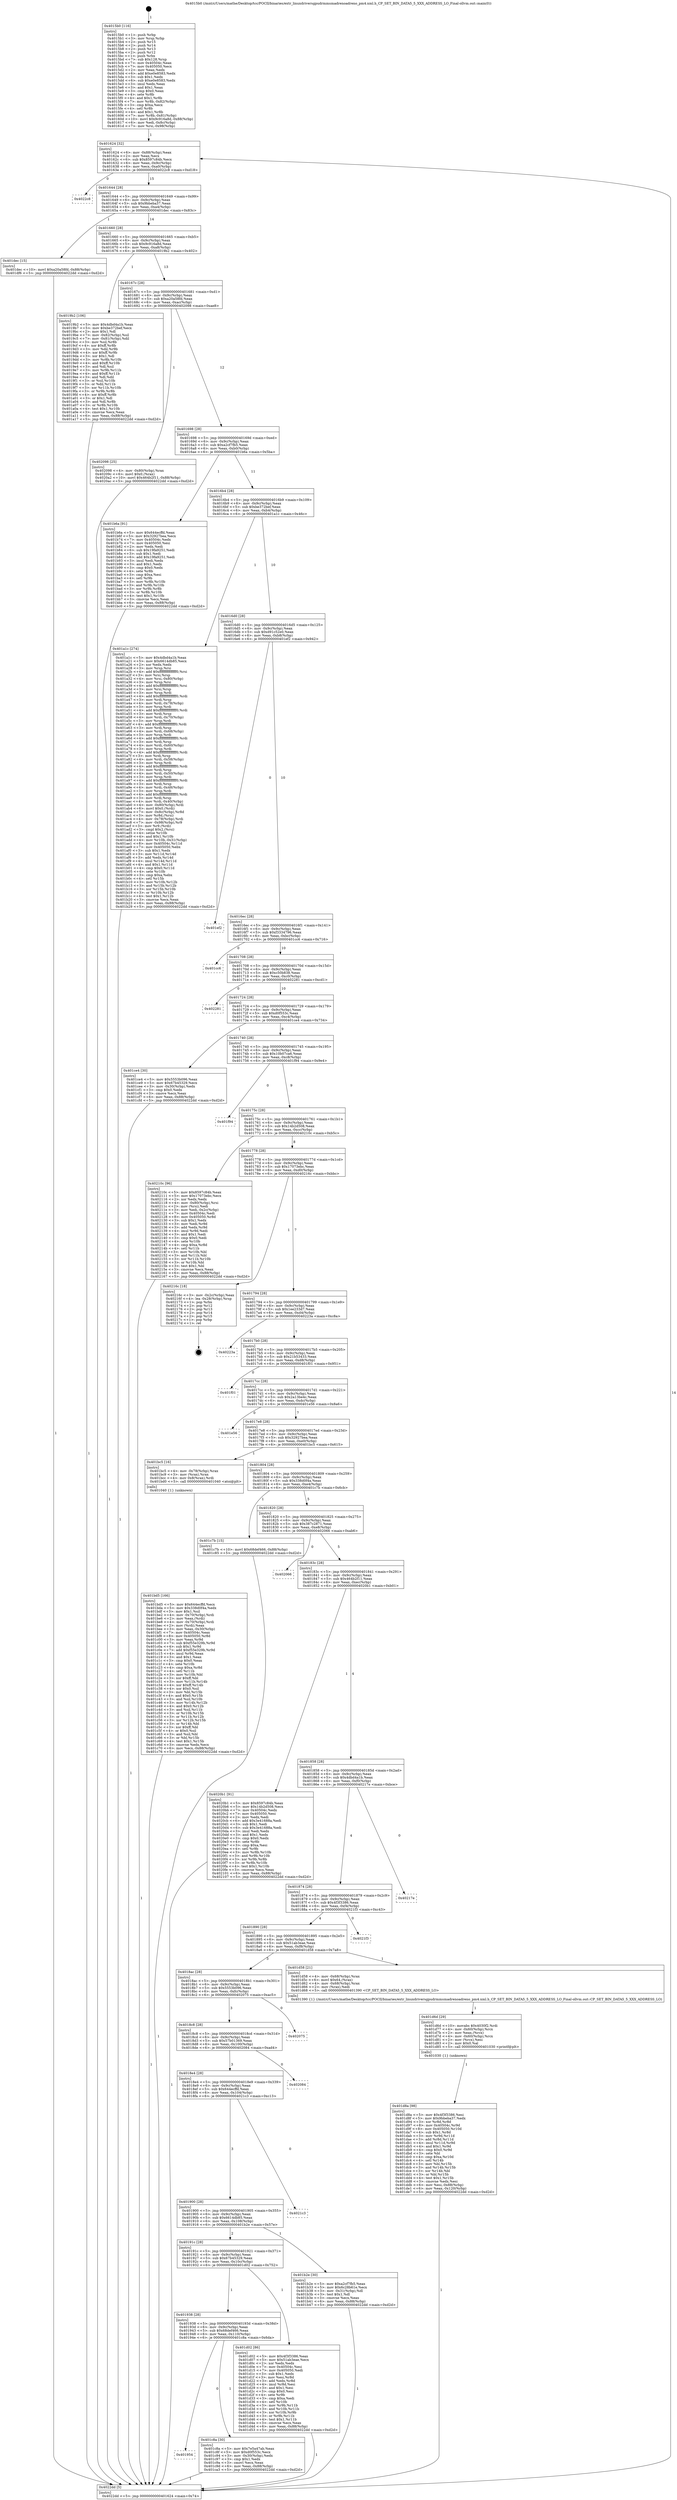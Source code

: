 digraph "0x4015b0" {
  label = "0x4015b0 (/mnt/c/Users/mathe/Desktop/tcc/POCII/binaries/extr_linuxdriversgpudrmmsmadrenoadreno_pm4.xml.h_CP_SET_BIN_DATA5_5_XXX_ADDRESS_LO_Final-ollvm.out::main(0))"
  labelloc = "t"
  node[shape=record]

  Entry [label="",width=0.3,height=0.3,shape=circle,fillcolor=black,style=filled]
  "0x401624" [label="{
     0x401624 [32]\l
     | [instrs]\l
     &nbsp;&nbsp;0x401624 \<+6\>: mov -0x88(%rbp),%eax\l
     &nbsp;&nbsp;0x40162a \<+2\>: mov %eax,%ecx\l
     &nbsp;&nbsp;0x40162c \<+6\>: sub $0x8597c84b,%ecx\l
     &nbsp;&nbsp;0x401632 \<+6\>: mov %eax,-0x9c(%rbp)\l
     &nbsp;&nbsp;0x401638 \<+6\>: mov %ecx,-0xa0(%rbp)\l
     &nbsp;&nbsp;0x40163e \<+6\>: je 00000000004022c8 \<main+0xd18\>\l
  }"]
  "0x4022c8" [label="{
     0x4022c8\l
  }", style=dashed]
  "0x401644" [label="{
     0x401644 [28]\l
     | [instrs]\l
     &nbsp;&nbsp;0x401644 \<+5\>: jmp 0000000000401649 \<main+0x99\>\l
     &nbsp;&nbsp;0x401649 \<+6\>: mov -0x9c(%rbp),%eax\l
     &nbsp;&nbsp;0x40164f \<+5\>: sub $0x9bbeba37,%eax\l
     &nbsp;&nbsp;0x401654 \<+6\>: mov %eax,-0xa4(%rbp)\l
     &nbsp;&nbsp;0x40165a \<+6\>: je 0000000000401dec \<main+0x83c\>\l
  }"]
  Exit [label="",width=0.3,height=0.3,shape=circle,fillcolor=black,style=filled,peripheries=2]
  "0x401dec" [label="{
     0x401dec [15]\l
     | [instrs]\l
     &nbsp;&nbsp;0x401dec \<+10\>: movl $0xa20a58fd,-0x88(%rbp)\l
     &nbsp;&nbsp;0x401df6 \<+5\>: jmp 00000000004022dd \<main+0xd2d\>\l
  }"]
  "0x401660" [label="{
     0x401660 [28]\l
     | [instrs]\l
     &nbsp;&nbsp;0x401660 \<+5\>: jmp 0000000000401665 \<main+0xb5\>\l
     &nbsp;&nbsp;0x401665 \<+6\>: mov -0x9c(%rbp),%eax\l
     &nbsp;&nbsp;0x40166b \<+5\>: sub $0x9c916a8d,%eax\l
     &nbsp;&nbsp;0x401670 \<+6\>: mov %eax,-0xa8(%rbp)\l
     &nbsp;&nbsp;0x401676 \<+6\>: je 00000000004019b2 \<main+0x402\>\l
  }"]
  "0x401d8a" [label="{
     0x401d8a [98]\l
     | [instrs]\l
     &nbsp;&nbsp;0x401d8a \<+5\>: mov $0x4f3f3386,%esi\l
     &nbsp;&nbsp;0x401d8f \<+5\>: mov $0x9bbeba37,%edx\l
     &nbsp;&nbsp;0x401d94 \<+3\>: xor %r8d,%r8d\l
     &nbsp;&nbsp;0x401d97 \<+8\>: mov 0x40504c,%r9d\l
     &nbsp;&nbsp;0x401d9f \<+8\>: mov 0x405050,%r10d\l
     &nbsp;&nbsp;0x401da7 \<+4\>: sub $0x1,%r8d\l
     &nbsp;&nbsp;0x401dab \<+3\>: mov %r9d,%r11d\l
     &nbsp;&nbsp;0x401dae \<+3\>: add %r8d,%r11d\l
     &nbsp;&nbsp;0x401db1 \<+4\>: imul %r11d,%r9d\l
     &nbsp;&nbsp;0x401db5 \<+4\>: and $0x1,%r9d\l
     &nbsp;&nbsp;0x401db9 \<+4\>: cmp $0x0,%r9d\l
     &nbsp;&nbsp;0x401dbd \<+3\>: sete %bl\l
     &nbsp;&nbsp;0x401dc0 \<+4\>: cmp $0xa,%r10d\l
     &nbsp;&nbsp;0x401dc4 \<+4\>: setl %r14b\l
     &nbsp;&nbsp;0x401dc8 \<+3\>: mov %bl,%r15b\l
     &nbsp;&nbsp;0x401dcb \<+3\>: and %r14b,%r15b\l
     &nbsp;&nbsp;0x401dce \<+3\>: xor %r14b,%bl\l
     &nbsp;&nbsp;0x401dd1 \<+3\>: or %bl,%r15b\l
     &nbsp;&nbsp;0x401dd4 \<+4\>: test $0x1,%r15b\l
     &nbsp;&nbsp;0x401dd8 \<+3\>: cmovne %edx,%esi\l
     &nbsp;&nbsp;0x401ddb \<+6\>: mov %esi,-0x88(%rbp)\l
     &nbsp;&nbsp;0x401de1 \<+6\>: mov %eax,-0x120(%rbp)\l
     &nbsp;&nbsp;0x401de7 \<+5\>: jmp 00000000004022dd \<main+0xd2d\>\l
  }"]
  "0x4019b2" [label="{
     0x4019b2 [106]\l
     | [instrs]\l
     &nbsp;&nbsp;0x4019b2 \<+5\>: mov $0x4dbd4a1b,%eax\l
     &nbsp;&nbsp;0x4019b7 \<+5\>: mov $0xbe372bef,%ecx\l
     &nbsp;&nbsp;0x4019bc \<+2\>: mov $0x1,%dl\l
     &nbsp;&nbsp;0x4019be \<+7\>: mov -0x82(%rbp),%sil\l
     &nbsp;&nbsp;0x4019c5 \<+7\>: mov -0x81(%rbp),%dil\l
     &nbsp;&nbsp;0x4019cc \<+3\>: mov %sil,%r8b\l
     &nbsp;&nbsp;0x4019cf \<+4\>: xor $0xff,%r8b\l
     &nbsp;&nbsp;0x4019d3 \<+3\>: mov %dil,%r9b\l
     &nbsp;&nbsp;0x4019d6 \<+4\>: xor $0xff,%r9b\l
     &nbsp;&nbsp;0x4019da \<+3\>: xor $0x1,%dl\l
     &nbsp;&nbsp;0x4019dd \<+3\>: mov %r8b,%r10b\l
     &nbsp;&nbsp;0x4019e0 \<+4\>: and $0xff,%r10b\l
     &nbsp;&nbsp;0x4019e4 \<+3\>: and %dl,%sil\l
     &nbsp;&nbsp;0x4019e7 \<+3\>: mov %r9b,%r11b\l
     &nbsp;&nbsp;0x4019ea \<+4\>: and $0xff,%r11b\l
     &nbsp;&nbsp;0x4019ee \<+3\>: and %dl,%dil\l
     &nbsp;&nbsp;0x4019f1 \<+3\>: or %sil,%r10b\l
     &nbsp;&nbsp;0x4019f4 \<+3\>: or %dil,%r11b\l
     &nbsp;&nbsp;0x4019f7 \<+3\>: xor %r11b,%r10b\l
     &nbsp;&nbsp;0x4019fa \<+3\>: or %r9b,%r8b\l
     &nbsp;&nbsp;0x4019fd \<+4\>: xor $0xff,%r8b\l
     &nbsp;&nbsp;0x401a01 \<+3\>: or $0x1,%dl\l
     &nbsp;&nbsp;0x401a04 \<+3\>: and %dl,%r8b\l
     &nbsp;&nbsp;0x401a07 \<+3\>: or %r8b,%r10b\l
     &nbsp;&nbsp;0x401a0a \<+4\>: test $0x1,%r10b\l
     &nbsp;&nbsp;0x401a0e \<+3\>: cmovne %ecx,%eax\l
     &nbsp;&nbsp;0x401a11 \<+6\>: mov %eax,-0x88(%rbp)\l
     &nbsp;&nbsp;0x401a17 \<+5\>: jmp 00000000004022dd \<main+0xd2d\>\l
  }"]
  "0x40167c" [label="{
     0x40167c [28]\l
     | [instrs]\l
     &nbsp;&nbsp;0x40167c \<+5\>: jmp 0000000000401681 \<main+0xd1\>\l
     &nbsp;&nbsp;0x401681 \<+6\>: mov -0x9c(%rbp),%eax\l
     &nbsp;&nbsp;0x401687 \<+5\>: sub $0xa20a58fd,%eax\l
     &nbsp;&nbsp;0x40168c \<+6\>: mov %eax,-0xac(%rbp)\l
     &nbsp;&nbsp;0x401692 \<+6\>: je 0000000000402098 \<main+0xae8\>\l
  }"]
  "0x4022dd" [label="{
     0x4022dd [5]\l
     | [instrs]\l
     &nbsp;&nbsp;0x4022dd \<+5\>: jmp 0000000000401624 \<main+0x74\>\l
  }"]
  "0x4015b0" [label="{
     0x4015b0 [116]\l
     | [instrs]\l
     &nbsp;&nbsp;0x4015b0 \<+1\>: push %rbp\l
     &nbsp;&nbsp;0x4015b1 \<+3\>: mov %rsp,%rbp\l
     &nbsp;&nbsp;0x4015b4 \<+2\>: push %r15\l
     &nbsp;&nbsp;0x4015b6 \<+2\>: push %r14\l
     &nbsp;&nbsp;0x4015b8 \<+2\>: push %r13\l
     &nbsp;&nbsp;0x4015ba \<+2\>: push %r12\l
     &nbsp;&nbsp;0x4015bc \<+1\>: push %rbx\l
     &nbsp;&nbsp;0x4015bd \<+7\>: sub $0x128,%rsp\l
     &nbsp;&nbsp;0x4015c4 \<+7\>: mov 0x40504c,%eax\l
     &nbsp;&nbsp;0x4015cb \<+7\>: mov 0x405050,%ecx\l
     &nbsp;&nbsp;0x4015d2 \<+2\>: mov %eax,%edx\l
     &nbsp;&nbsp;0x4015d4 \<+6\>: add $0xe0e8583,%edx\l
     &nbsp;&nbsp;0x4015da \<+3\>: sub $0x1,%edx\l
     &nbsp;&nbsp;0x4015dd \<+6\>: sub $0xe0e8583,%edx\l
     &nbsp;&nbsp;0x4015e3 \<+3\>: imul %edx,%eax\l
     &nbsp;&nbsp;0x4015e6 \<+3\>: and $0x1,%eax\l
     &nbsp;&nbsp;0x4015e9 \<+3\>: cmp $0x0,%eax\l
     &nbsp;&nbsp;0x4015ec \<+4\>: sete %r8b\l
     &nbsp;&nbsp;0x4015f0 \<+4\>: and $0x1,%r8b\l
     &nbsp;&nbsp;0x4015f4 \<+7\>: mov %r8b,-0x82(%rbp)\l
     &nbsp;&nbsp;0x4015fb \<+3\>: cmp $0xa,%ecx\l
     &nbsp;&nbsp;0x4015fe \<+4\>: setl %r8b\l
     &nbsp;&nbsp;0x401602 \<+4\>: and $0x1,%r8b\l
     &nbsp;&nbsp;0x401606 \<+7\>: mov %r8b,-0x81(%rbp)\l
     &nbsp;&nbsp;0x40160d \<+10\>: movl $0x9c916a8d,-0x88(%rbp)\l
     &nbsp;&nbsp;0x401617 \<+6\>: mov %edi,-0x8c(%rbp)\l
     &nbsp;&nbsp;0x40161d \<+7\>: mov %rsi,-0x98(%rbp)\l
  }"]
  "0x401d6d" [label="{
     0x401d6d [29]\l
     | [instrs]\l
     &nbsp;&nbsp;0x401d6d \<+10\>: movabs $0x4030f2,%rdi\l
     &nbsp;&nbsp;0x401d77 \<+4\>: mov -0x60(%rbp),%rcx\l
     &nbsp;&nbsp;0x401d7b \<+2\>: mov %eax,(%rcx)\l
     &nbsp;&nbsp;0x401d7d \<+4\>: mov -0x60(%rbp),%rcx\l
     &nbsp;&nbsp;0x401d81 \<+2\>: mov (%rcx),%esi\l
     &nbsp;&nbsp;0x401d83 \<+2\>: mov $0x0,%al\l
     &nbsp;&nbsp;0x401d85 \<+5\>: call 0000000000401030 \<printf@plt\>\l
     | [calls]\l
     &nbsp;&nbsp;0x401030 \{1\} (unknown)\l
  }"]
  "0x402098" [label="{
     0x402098 [25]\l
     | [instrs]\l
     &nbsp;&nbsp;0x402098 \<+4\>: mov -0x80(%rbp),%rax\l
     &nbsp;&nbsp;0x40209c \<+6\>: movl $0x0,(%rax)\l
     &nbsp;&nbsp;0x4020a2 \<+10\>: movl $0x464b2f11,-0x88(%rbp)\l
     &nbsp;&nbsp;0x4020ac \<+5\>: jmp 00000000004022dd \<main+0xd2d\>\l
  }"]
  "0x401698" [label="{
     0x401698 [28]\l
     | [instrs]\l
     &nbsp;&nbsp;0x401698 \<+5\>: jmp 000000000040169d \<main+0xed\>\l
     &nbsp;&nbsp;0x40169d \<+6\>: mov -0x9c(%rbp),%eax\l
     &nbsp;&nbsp;0x4016a3 \<+5\>: sub $0xa2cf7fb5,%eax\l
     &nbsp;&nbsp;0x4016a8 \<+6\>: mov %eax,-0xb0(%rbp)\l
     &nbsp;&nbsp;0x4016ae \<+6\>: je 0000000000401b6a \<main+0x5ba\>\l
  }"]
  "0x401954" [label="{
     0x401954\l
  }", style=dashed]
  "0x401b6a" [label="{
     0x401b6a [91]\l
     | [instrs]\l
     &nbsp;&nbsp;0x401b6a \<+5\>: mov $0x644ecffd,%eax\l
     &nbsp;&nbsp;0x401b6f \<+5\>: mov $0x32927bea,%ecx\l
     &nbsp;&nbsp;0x401b74 \<+7\>: mov 0x40504c,%edx\l
     &nbsp;&nbsp;0x401b7b \<+7\>: mov 0x405050,%esi\l
     &nbsp;&nbsp;0x401b82 \<+2\>: mov %edx,%edi\l
     &nbsp;&nbsp;0x401b84 \<+6\>: sub $0x19fa9251,%edi\l
     &nbsp;&nbsp;0x401b8a \<+3\>: sub $0x1,%edi\l
     &nbsp;&nbsp;0x401b8d \<+6\>: add $0x19fa9251,%edi\l
     &nbsp;&nbsp;0x401b93 \<+3\>: imul %edi,%edx\l
     &nbsp;&nbsp;0x401b96 \<+3\>: and $0x1,%edx\l
     &nbsp;&nbsp;0x401b99 \<+3\>: cmp $0x0,%edx\l
     &nbsp;&nbsp;0x401b9c \<+4\>: sete %r8b\l
     &nbsp;&nbsp;0x401ba0 \<+3\>: cmp $0xa,%esi\l
     &nbsp;&nbsp;0x401ba3 \<+4\>: setl %r9b\l
     &nbsp;&nbsp;0x401ba7 \<+3\>: mov %r8b,%r10b\l
     &nbsp;&nbsp;0x401baa \<+3\>: and %r9b,%r10b\l
     &nbsp;&nbsp;0x401bad \<+3\>: xor %r9b,%r8b\l
     &nbsp;&nbsp;0x401bb0 \<+3\>: or %r8b,%r10b\l
     &nbsp;&nbsp;0x401bb3 \<+4\>: test $0x1,%r10b\l
     &nbsp;&nbsp;0x401bb7 \<+3\>: cmovne %ecx,%eax\l
     &nbsp;&nbsp;0x401bba \<+6\>: mov %eax,-0x88(%rbp)\l
     &nbsp;&nbsp;0x401bc0 \<+5\>: jmp 00000000004022dd \<main+0xd2d\>\l
  }"]
  "0x4016b4" [label="{
     0x4016b4 [28]\l
     | [instrs]\l
     &nbsp;&nbsp;0x4016b4 \<+5\>: jmp 00000000004016b9 \<main+0x109\>\l
     &nbsp;&nbsp;0x4016b9 \<+6\>: mov -0x9c(%rbp),%eax\l
     &nbsp;&nbsp;0x4016bf \<+5\>: sub $0xbe372bef,%eax\l
     &nbsp;&nbsp;0x4016c4 \<+6\>: mov %eax,-0xb4(%rbp)\l
     &nbsp;&nbsp;0x4016ca \<+6\>: je 0000000000401a1c \<main+0x46c\>\l
  }"]
  "0x401c8a" [label="{
     0x401c8a [30]\l
     | [instrs]\l
     &nbsp;&nbsp;0x401c8a \<+5\>: mov $0x7e5a47ab,%eax\l
     &nbsp;&nbsp;0x401c8f \<+5\>: mov $0xd0f553c,%ecx\l
     &nbsp;&nbsp;0x401c94 \<+3\>: mov -0x30(%rbp),%edx\l
     &nbsp;&nbsp;0x401c97 \<+3\>: cmp $0x1,%edx\l
     &nbsp;&nbsp;0x401c9a \<+3\>: cmovl %ecx,%eax\l
     &nbsp;&nbsp;0x401c9d \<+6\>: mov %eax,-0x88(%rbp)\l
     &nbsp;&nbsp;0x401ca3 \<+5\>: jmp 00000000004022dd \<main+0xd2d\>\l
  }"]
  "0x401a1c" [label="{
     0x401a1c [274]\l
     | [instrs]\l
     &nbsp;&nbsp;0x401a1c \<+5\>: mov $0x4dbd4a1b,%eax\l
     &nbsp;&nbsp;0x401a21 \<+5\>: mov $0x6614db85,%ecx\l
     &nbsp;&nbsp;0x401a26 \<+2\>: xor %edx,%edx\l
     &nbsp;&nbsp;0x401a28 \<+3\>: mov %rsp,%rsi\l
     &nbsp;&nbsp;0x401a2b \<+4\>: add $0xfffffffffffffff0,%rsi\l
     &nbsp;&nbsp;0x401a2f \<+3\>: mov %rsi,%rsp\l
     &nbsp;&nbsp;0x401a32 \<+4\>: mov %rsi,-0x80(%rbp)\l
     &nbsp;&nbsp;0x401a36 \<+3\>: mov %rsp,%rsi\l
     &nbsp;&nbsp;0x401a39 \<+4\>: add $0xfffffffffffffff0,%rsi\l
     &nbsp;&nbsp;0x401a3d \<+3\>: mov %rsi,%rsp\l
     &nbsp;&nbsp;0x401a40 \<+3\>: mov %rsp,%rdi\l
     &nbsp;&nbsp;0x401a43 \<+4\>: add $0xfffffffffffffff0,%rdi\l
     &nbsp;&nbsp;0x401a47 \<+3\>: mov %rdi,%rsp\l
     &nbsp;&nbsp;0x401a4a \<+4\>: mov %rdi,-0x78(%rbp)\l
     &nbsp;&nbsp;0x401a4e \<+3\>: mov %rsp,%rdi\l
     &nbsp;&nbsp;0x401a51 \<+4\>: add $0xfffffffffffffff0,%rdi\l
     &nbsp;&nbsp;0x401a55 \<+3\>: mov %rdi,%rsp\l
     &nbsp;&nbsp;0x401a58 \<+4\>: mov %rdi,-0x70(%rbp)\l
     &nbsp;&nbsp;0x401a5c \<+3\>: mov %rsp,%rdi\l
     &nbsp;&nbsp;0x401a5f \<+4\>: add $0xfffffffffffffff0,%rdi\l
     &nbsp;&nbsp;0x401a63 \<+3\>: mov %rdi,%rsp\l
     &nbsp;&nbsp;0x401a66 \<+4\>: mov %rdi,-0x68(%rbp)\l
     &nbsp;&nbsp;0x401a6a \<+3\>: mov %rsp,%rdi\l
     &nbsp;&nbsp;0x401a6d \<+4\>: add $0xfffffffffffffff0,%rdi\l
     &nbsp;&nbsp;0x401a71 \<+3\>: mov %rdi,%rsp\l
     &nbsp;&nbsp;0x401a74 \<+4\>: mov %rdi,-0x60(%rbp)\l
     &nbsp;&nbsp;0x401a78 \<+3\>: mov %rsp,%rdi\l
     &nbsp;&nbsp;0x401a7b \<+4\>: add $0xfffffffffffffff0,%rdi\l
     &nbsp;&nbsp;0x401a7f \<+3\>: mov %rdi,%rsp\l
     &nbsp;&nbsp;0x401a82 \<+4\>: mov %rdi,-0x58(%rbp)\l
     &nbsp;&nbsp;0x401a86 \<+3\>: mov %rsp,%rdi\l
     &nbsp;&nbsp;0x401a89 \<+4\>: add $0xfffffffffffffff0,%rdi\l
     &nbsp;&nbsp;0x401a8d \<+3\>: mov %rdi,%rsp\l
     &nbsp;&nbsp;0x401a90 \<+4\>: mov %rdi,-0x50(%rbp)\l
     &nbsp;&nbsp;0x401a94 \<+3\>: mov %rsp,%rdi\l
     &nbsp;&nbsp;0x401a97 \<+4\>: add $0xfffffffffffffff0,%rdi\l
     &nbsp;&nbsp;0x401a9b \<+3\>: mov %rdi,%rsp\l
     &nbsp;&nbsp;0x401a9e \<+4\>: mov %rdi,-0x48(%rbp)\l
     &nbsp;&nbsp;0x401aa2 \<+3\>: mov %rsp,%rdi\l
     &nbsp;&nbsp;0x401aa5 \<+4\>: add $0xfffffffffffffff0,%rdi\l
     &nbsp;&nbsp;0x401aa9 \<+3\>: mov %rdi,%rsp\l
     &nbsp;&nbsp;0x401aac \<+4\>: mov %rdi,-0x40(%rbp)\l
     &nbsp;&nbsp;0x401ab0 \<+4\>: mov -0x80(%rbp),%rdi\l
     &nbsp;&nbsp;0x401ab4 \<+6\>: movl $0x0,(%rdi)\l
     &nbsp;&nbsp;0x401aba \<+7\>: mov -0x8c(%rbp),%r8d\l
     &nbsp;&nbsp;0x401ac1 \<+3\>: mov %r8d,(%rsi)\l
     &nbsp;&nbsp;0x401ac4 \<+4\>: mov -0x78(%rbp),%rdi\l
     &nbsp;&nbsp;0x401ac8 \<+7\>: mov -0x98(%rbp),%r9\l
     &nbsp;&nbsp;0x401acf \<+3\>: mov %r9,(%rdi)\l
     &nbsp;&nbsp;0x401ad2 \<+3\>: cmpl $0x2,(%rsi)\l
     &nbsp;&nbsp;0x401ad5 \<+4\>: setne %r10b\l
     &nbsp;&nbsp;0x401ad9 \<+4\>: and $0x1,%r10b\l
     &nbsp;&nbsp;0x401add \<+4\>: mov %r10b,-0x31(%rbp)\l
     &nbsp;&nbsp;0x401ae1 \<+8\>: mov 0x40504c,%r11d\l
     &nbsp;&nbsp;0x401ae9 \<+7\>: mov 0x405050,%ebx\l
     &nbsp;&nbsp;0x401af0 \<+3\>: sub $0x1,%edx\l
     &nbsp;&nbsp;0x401af3 \<+3\>: mov %r11d,%r14d\l
     &nbsp;&nbsp;0x401af6 \<+3\>: add %edx,%r14d\l
     &nbsp;&nbsp;0x401af9 \<+4\>: imul %r14d,%r11d\l
     &nbsp;&nbsp;0x401afd \<+4\>: and $0x1,%r11d\l
     &nbsp;&nbsp;0x401b01 \<+4\>: cmp $0x0,%r11d\l
     &nbsp;&nbsp;0x401b05 \<+4\>: sete %r10b\l
     &nbsp;&nbsp;0x401b09 \<+3\>: cmp $0xa,%ebx\l
     &nbsp;&nbsp;0x401b0c \<+4\>: setl %r15b\l
     &nbsp;&nbsp;0x401b10 \<+3\>: mov %r10b,%r12b\l
     &nbsp;&nbsp;0x401b13 \<+3\>: and %r15b,%r12b\l
     &nbsp;&nbsp;0x401b16 \<+3\>: xor %r15b,%r10b\l
     &nbsp;&nbsp;0x401b19 \<+3\>: or %r10b,%r12b\l
     &nbsp;&nbsp;0x401b1c \<+4\>: test $0x1,%r12b\l
     &nbsp;&nbsp;0x401b20 \<+3\>: cmovne %ecx,%eax\l
     &nbsp;&nbsp;0x401b23 \<+6\>: mov %eax,-0x88(%rbp)\l
     &nbsp;&nbsp;0x401b29 \<+5\>: jmp 00000000004022dd \<main+0xd2d\>\l
  }"]
  "0x4016d0" [label="{
     0x4016d0 [28]\l
     | [instrs]\l
     &nbsp;&nbsp;0x4016d0 \<+5\>: jmp 00000000004016d5 \<main+0x125\>\l
     &nbsp;&nbsp;0x4016d5 \<+6\>: mov -0x9c(%rbp),%eax\l
     &nbsp;&nbsp;0x4016db \<+5\>: sub $0xd91c52e0,%eax\l
     &nbsp;&nbsp;0x4016e0 \<+6\>: mov %eax,-0xb8(%rbp)\l
     &nbsp;&nbsp;0x4016e6 \<+6\>: je 0000000000401ef2 \<main+0x942\>\l
  }"]
  "0x401938" [label="{
     0x401938 [28]\l
     | [instrs]\l
     &nbsp;&nbsp;0x401938 \<+5\>: jmp 000000000040193d \<main+0x38d\>\l
     &nbsp;&nbsp;0x40193d \<+6\>: mov -0x9c(%rbp),%eax\l
     &nbsp;&nbsp;0x401943 \<+5\>: sub $0x68def466,%eax\l
     &nbsp;&nbsp;0x401948 \<+6\>: mov %eax,-0x110(%rbp)\l
     &nbsp;&nbsp;0x40194e \<+6\>: je 0000000000401c8a \<main+0x6da\>\l
  }"]
  "0x401d02" [label="{
     0x401d02 [86]\l
     | [instrs]\l
     &nbsp;&nbsp;0x401d02 \<+5\>: mov $0x4f3f3386,%eax\l
     &nbsp;&nbsp;0x401d07 \<+5\>: mov $0x51ab3eae,%ecx\l
     &nbsp;&nbsp;0x401d0c \<+2\>: xor %edx,%edx\l
     &nbsp;&nbsp;0x401d0e \<+7\>: mov 0x40504c,%esi\l
     &nbsp;&nbsp;0x401d15 \<+7\>: mov 0x405050,%edi\l
     &nbsp;&nbsp;0x401d1c \<+3\>: sub $0x1,%edx\l
     &nbsp;&nbsp;0x401d1f \<+3\>: mov %esi,%r8d\l
     &nbsp;&nbsp;0x401d22 \<+3\>: add %edx,%r8d\l
     &nbsp;&nbsp;0x401d25 \<+4\>: imul %r8d,%esi\l
     &nbsp;&nbsp;0x401d29 \<+3\>: and $0x1,%esi\l
     &nbsp;&nbsp;0x401d2c \<+3\>: cmp $0x0,%esi\l
     &nbsp;&nbsp;0x401d2f \<+4\>: sete %r9b\l
     &nbsp;&nbsp;0x401d33 \<+3\>: cmp $0xa,%edi\l
     &nbsp;&nbsp;0x401d36 \<+4\>: setl %r10b\l
     &nbsp;&nbsp;0x401d3a \<+3\>: mov %r9b,%r11b\l
     &nbsp;&nbsp;0x401d3d \<+3\>: and %r10b,%r11b\l
     &nbsp;&nbsp;0x401d40 \<+3\>: xor %r10b,%r9b\l
     &nbsp;&nbsp;0x401d43 \<+3\>: or %r9b,%r11b\l
     &nbsp;&nbsp;0x401d46 \<+4\>: test $0x1,%r11b\l
     &nbsp;&nbsp;0x401d4a \<+3\>: cmovne %ecx,%eax\l
     &nbsp;&nbsp;0x401d4d \<+6\>: mov %eax,-0x88(%rbp)\l
     &nbsp;&nbsp;0x401d53 \<+5\>: jmp 00000000004022dd \<main+0xd2d\>\l
  }"]
  "0x401ef2" [label="{
     0x401ef2\l
  }", style=dashed]
  "0x4016ec" [label="{
     0x4016ec [28]\l
     | [instrs]\l
     &nbsp;&nbsp;0x4016ec \<+5\>: jmp 00000000004016f1 \<main+0x141\>\l
     &nbsp;&nbsp;0x4016f1 \<+6\>: mov -0x9c(%rbp),%eax\l
     &nbsp;&nbsp;0x4016f7 \<+5\>: sub $0xf3334796,%eax\l
     &nbsp;&nbsp;0x4016fc \<+6\>: mov %eax,-0xbc(%rbp)\l
     &nbsp;&nbsp;0x401702 \<+6\>: je 0000000000401cc6 \<main+0x716\>\l
  }"]
  "0x401bd5" [label="{
     0x401bd5 [166]\l
     | [instrs]\l
     &nbsp;&nbsp;0x401bd5 \<+5\>: mov $0x644ecffd,%ecx\l
     &nbsp;&nbsp;0x401bda \<+5\>: mov $0x338d0f4a,%edx\l
     &nbsp;&nbsp;0x401bdf \<+3\>: mov $0x1,%sil\l
     &nbsp;&nbsp;0x401be2 \<+4\>: mov -0x70(%rbp),%rdi\l
     &nbsp;&nbsp;0x401be6 \<+2\>: mov %eax,(%rdi)\l
     &nbsp;&nbsp;0x401be8 \<+4\>: mov -0x70(%rbp),%rdi\l
     &nbsp;&nbsp;0x401bec \<+2\>: mov (%rdi),%eax\l
     &nbsp;&nbsp;0x401bee \<+3\>: mov %eax,-0x30(%rbp)\l
     &nbsp;&nbsp;0x401bf1 \<+7\>: mov 0x40504c,%eax\l
     &nbsp;&nbsp;0x401bf8 \<+8\>: mov 0x405050,%r8d\l
     &nbsp;&nbsp;0x401c00 \<+3\>: mov %eax,%r9d\l
     &nbsp;&nbsp;0x401c03 \<+7\>: sub $0xf55e329b,%r9d\l
     &nbsp;&nbsp;0x401c0a \<+4\>: sub $0x1,%r9d\l
     &nbsp;&nbsp;0x401c0e \<+7\>: add $0xf55e329b,%r9d\l
     &nbsp;&nbsp;0x401c15 \<+4\>: imul %r9d,%eax\l
     &nbsp;&nbsp;0x401c19 \<+3\>: and $0x1,%eax\l
     &nbsp;&nbsp;0x401c1c \<+3\>: cmp $0x0,%eax\l
     &nbsp;&nbsp;0x401c1f \<+4\>: sete %r10b\l
     &nbsp;&nbsp;0x401c23 \<+4\>: cmp $0xa,%r8d\l
     &nbsp;&nbsp;0x401c27 \<+4\>: setl %r11b\l
     &nbsp;&nbsp;0x401c2b \<+3\>: mov %r10b,%bl\l
     &nbsp;&nbsp;0x401c2e \<+3\>: xor $0xff,%bl\l
     &nbsp;&nbsp;0x401c31 \<+3\>: mov %r11b,%r14b\l
     &nbsp;&nbsp;0x401c34 \<+4\>: xor $0xff,%r14b\l
     &nbsp;&nbsp;0x401c38 \<+4\>: xor $0x0,%sil\l
     &nbsp;&nbsp;0x401c3c \<+3\>: mov %bl,%r15b\l
     &nbsp;&nbsp;0x401c3f \<+4\>: and $0x0,%r15b\l
     &nbsp;&nbsp;0x401c43 \<+3\>: and %sil,%r10b\l
     &nbsp;&nbsp;0x401c46 \<+3\>: mov %r14b,%r12b\l
     &nbsp;&nbsp;0x401c49 \<+4\>: and $0x0,%r12b\l
     &nbsp;&nbsp;0x401c4d \<+3\>: and %sil,%r11b\l
     &nbsp;&nbsp;0x401c50 \<+3\>: or %r10b,%r15b\l
     &nbsp;&nbsp;0x401c53 \<+3\>: or %r11b,%r12b\l
     &nbsp;&nbsp;0x401c56 \<+3\>: xor %r12b,%r15b\l
     &nbsp;&nbsp;0x401c59 \<+3\>: or %r14b,%bl\l
     &nbsp;&nbsp;0x401c5c \<+3\>: xor $0xff,%bl\l
     &nbsp;&nbsp;0x401c5f \<+4\>: or $0x0,%sil\l
     &nbsp;&nbsp;0x401c63 \<+3\>: and %sil,%bl\l
     &nbsp;&nbsp;0x401c66 \<+3\>: or %bl,%r15b\l
     &nbsp;&nbsp;0x401c69 \<+4\>: test $0x1,%r15b\l
     &nbsp;&nbsp;0x401c6d \<+3\>: cmovne %edx,%ecx\l
     &nbsp;&nbsp;0x401c70 \<+6\>: mov %ecx,-0x88(%rbp)\l
     &nbsp;&nbsp;0x401c76 \<+5\>: jmp 00000000004022dd \<main+0xd2d\>\l
  }"]
  "0x401cc6" [label="{
     0x401cc6\l
  }", style=dashed]
  "0x401708" [label="{
     0x401708 [28]\l
     | [instrs]\l
     &nbsp;&nbsp;0x401708 \<+5\>: jmp 000000000040170d \<main+0x15d\>\l
     &nbsp;&nbsp;0x40170d \<+6\>: mov -0x9c(%rbp),%eax\l
     &nbsp;&nbsp;0x401713 \<+5\>: sub $0xc50b838,%eax\l
     &nbsp;&nbsp;0x401718 \<+6\>: mov %eax,-0xc0(%rbp)\l
     &nbsp;&nbsp;0x40171e \<+6\>: je 0000000000402281 \<main+0xcd1\>\l
  }"]
  "0x40191c" [label="{
     0x40191c [28]\l
     | [instrs]\l
     &nbsp;&nbsp;0x40191c \<+5\>: jmp 0000000000401921 \<main+0x371\>\l
     &nbsp;&nbsp;0x401921 \<+6\>: mov -0x9c(%rbp),%eax\l
     &nbsp;&nbsp;0x401927 \<+5\>: sub $0x67b45329,%eax\l
     &nbsp;&nbsp;0x40192c \<+6\>: mov %eax,-0x10c(%rbp)\l
     &nbsp;&nbsp;0x401932 \<+6\>: je 0000000000401d02 \<main+0x752\>\l
  }"]
  "0x402281" [label="{
     0x402281\l
  }", style=dashed]
  "0x401724" [label="{
     0x401724 [28]\l
     | [instrs]\l
     &nbsp;&nbsp;0x401724 \<+5\>: jmp 0000000000401729 \<main+0x179\>\l
     &nbsp;&nbsp;0x401729 \<+6\>: mov -0x9c(%rbp),%eax\l
     &nbsp;&nbsp;0x40172f \<+5\>: sub $0xd0f553c,%eax\l
     &nbsp;&nbsp;0x401734 \<+6\>: mov %eax,-0xc4(%rbp)\l
     &nbsp;&nbsp;0x40173a \<+6\>: je 0000000000401ce4 \<main+0x734\>\l
  }"]
  "0x401b2e" [label="{
     0x401b2e [30]\l
     | [instrs]\l
     &nbsp;&nbsp;0x401b2e \<+5\>: mov $0xa2cf7fb5,%eax\l
     &nbsp;&nbsp;0x401b33 \<+5\>: mov $0x6c28b61e,%ecx\l
     &nbsp;&nbsp;0x401b38 \<+3\>: mov -0x31(%rbp),%dl\l
     &nbsp;&nbsp;0x401b3b \<+3\>: test $0x1,%dl\l
     &nbsp;&nbsp;0x401b3e \<+3\>: cmovne %ecx,%eax\l
     &nbsp;&nbsp;0x401b41 \<+6\>: mov %eax,-0x88(%rbp)\l
     &nbsp;&nbsp;0x401b47 \<+5\>: jmp 00000000004022dd \<main+0xd2d\>\l
  }"]
  "0x401ce4" [label="{
     0x401ce4 [30]\l
     | [instrs]\l
     &nbsp;&nbsp;0x401ce4 \<+5\>: mov $0x5553b096,%eax\l
     &nbsp;&nbsp;0x401ce9 \<+5\>: mov $0x67b45329,%ecx\l
     &nbsp;&nbsp;0x401cee \<+3\>: mov -0x30(%rbp),%edx\l
     &nbsp;&nbsp;0x401cf1 \<+3\>: cmp $0x0,%edx\l
     &nbsp;&nbsp;0x401cf4 \<+3\>: cmove %ecx,%eax\l
     &nbsp;&nbsp;0x401cf7 \<+6\>: mov %eax,-0x88(%rbp)\l
     &nbsp;&nbsp;0x401cfd \<+5\>: jmp 00000000004022dd \<main+0xd2d\>\l
  }"]
  "0x401740" [label="{
     0x401740 [28]\l
     | [instrs]\l
     &nbsp;&nbsp;0x401740 \<+5\>: jmp 0000000000401745 \<main+0x195\>\l
     &nbsp;&nbsp;0x401745 \<+6\>: mov -0x9c(%rbp),%eax\l
     &nbsp;&nbsp;0x40174b \<+5\>: sub $0x10b07ca6,%eax\l
     &nbsp;&nbsp;0x401750 \<+6\>: mov %eax,-0xc8(%rbp)\l
     &nbsp;&nbsp;0x401756 \<+6\>: je 0000000000401f94 \<main+0x9e4\>\l
  }"]
  "0x401900" [label="{
     0x401900 [28]\l
     | [instrs]\l
     &nbsp;&nbsp;0x401900 \<+5\>: jmp 0000000000401905 \<main+0x355\>\l
     &nbsp;&nbsp;0x401905 \<+6\>: mov -0x9c(%rbp),%eax\l
     &nbsp;&nbsp;0x40190b \<+5\>: sub $0x6614db85,%eax\l
     &nbsp;&nbsp;0x401910 \<+6\>: mov %eax,-0x108(%rbp)\l
     &nbsp;&nbsp;0x401916 \<+6\>: je 0000000000401b2e \<main+0x57e\>\l
  }"]
  "0x401f94" [label="{
     0x401f94\l
  }", style=dashed]
  "0x40175c" [label="{
     0x40175c [28]\l
     | [instrs]\l
     &nbsp;&nbsp;0x40175c \<+5\>: jmp 0000000000401761 \<main+0x1b1\>\l
     &nbsp;&nbsp;0x401761 \<+6\>: mov -0x9c(%rbp),%eax\l
     &nbsp;&nbsp;0x401767 \<+5\>: sub $0x14b2d508,%eax\l
     &nbsp;&nbsp;0x40176c \<+6\>: mov %eax,-0xcc(%rbp)\l
     &nbsp;&nbsp;0x401772 \<+6\>: je 000000000040210c \<main+0xb5c\>\l
  }"]
  "0x4021c3" [label="{
     0x4021c3\l
  }", style=dashed]
  "0x40210c" [label="{
     0x40210c [96]\l
     | [instrs]\l
     &nbsp;&nbsp;0x40210c \<+5\>: mov $0x8597c84b,%eax\l
     &nbsp;&nbsp;0x402111 \<+5\>: mov $0x17073ebc,%ecx\l
     &nbsp;&nbsp;0x402116 \<+2\>: xor %edx,%edx\l
     &nbsp;&nbsp;0x402118 \<+4\>: mov -0x80(%rbp),%rsi\l
     &nbsp;&nbsp;0x40211c \<+2\>: mov (%rsi),%edi\l
     &nbsp;&nbsp;0x40211e \<+3\>: mov %edi,-0x2c(%rbp)\l
     &nbsp;&nbsp;0x402121 \<+7\>: mov 0x40504c,%edi\l
     &nbsp;&nbsp;0x402128 \<+8\>: mov 0x405050,%r8d\l
     &nbsp;&nbsp;0x402130 \<+3\>: sub $0x1,%edx\l
     &nbsp;&nbsp;0x402133 \<+3\>: mov %edi,%r9d\l
     &nbsp;&nbsp;0x402136 \<+3\>: add %edx,%r9d\l
     &nbsp;&nbsp;0x402139 \<+4\>: imul %r9d,%edi\l
     &nbsp;&nbsp;0x40213d \<+3\>: and $0x1,%edi\l
     &nbsp;&nbsp;0x402140 \<+3\>: cmp $0x0,%edi\l
     &nbsp;&nbsp;0x402143 \<+4\>: sete %r10b\l
     &nbsp;&nbsp;0x402147 \<+4\>: cmp $0xa,%r8d\l
     &nbsp;&nbsp;0x40214b \<+4\>: setl %r11b\l
     &nbsp;&nbsp;0x40214f \<+3\>: mov %r10b,%bl\l
     &nbsp;&nbsp;0x402152 \<+3\>: and %r11b,%bl\l
     &nbsp;&nbsp;0x402155 \<+3\>: xor %r11b,%r10b\l
     &nbsp;&nbsp;0x402158 \<+3\>: or %r10b,%bl\l
     &nbsp;&nbsp;0x40215b \<+3\>: test $0x1,%bl\l
     &nbsp;&nbsp;0x40215e \<+3\>: cmovne %ecx,%eax\l
     &nbsp;&nbsp;0x402161 \<+6\>: mov %eax,-0x88(%rbp)\l
     &nbsp;&nbsp;0x402167 \<+5\>: jmp 00000000004022dd \<main+0xd2d\>\l
  }"]
  "0x401778" [label="{
     0x401778 [28]\l
     | [instrs]\l
     &nbsp;&nbsp;0x401778 \<+5\>: jmp 000000000040177d \<main+0x1cd\>\l
     &nbsp;&nbsp;0x40177d \<+6\>: mov -0x9c(%rbp),%eax\l
     &nbsp;&nbsp;0x401783 \<+5\>: sub $0x17073ebc,%eax\l
     &nbsp;&nbsp;0x401788 \<+6\>: mov %eax,-0xd0(%rbp)\l
     &nbsp;&nbsp;0x40178e \<+6\>: je 000000000040216c \<main+0xbbc\>\l
  }"]
  "0x4018e4" [label="{
     0x4018e4 [28]\l
     | [instrs]\l
     &nbsp;&nbsp;0x4018e4 \<+5\>: jmp 00000000004018e9 \<main+0x339\>\l
     &nbsp;&nbsp;0x4018e9 \<+6\>: mov -0x9c(%rbp),%eax\l
     &nbsp;&nbsp;0x4018ef \<+5\>: sub $0x644ecffd,%eax\l
     &nbsp;&nbsp;0x4018f4 \<+6\>: mov %eax,-0x104(%rbp)\l
     &nbsp;&nbsp;0x4018fa \<+6\>: je 00000000004021c3 \<main+0xc13\>\l
  }"]
  "0x40216c" [label="{
     0x40216c [18]\l
     | [instrs]\l
     &nbsp;&nbsp;0x40216c \<+3\>: mov -0x2c(%rbp),%eax\l
     &nbsp;&nbsp;0x40216f \<+4\>: lea -0x28(%rbp),%rsp\l
     &nbsp;&nbsp;0x402173 \<+1\>: pop %rbx\l
     &nbsp;&nbsp;0x402174 \<+2\>: pop %r12\l
     &nbsp;&nbsp;0x402176 \<+2\>: pop %r13\l
     &nbsp;&nbsp;0x402178 \<+2\>: pop %r14\l
     &nbsp;&nbsp;0x40217a \<+2\>: pop %r15\l
     &nbsp;&nbsp;0x40217c \<+1\>: pop %rbp\l
     &nbsp;&nbsp;0x40217d \<+1\>: ret\l
  }"]
  "0x401794" [label="{
     0x401794 [28]\l
     | [instrs]\l
     &nbsp;&nbsp;0x401794 \<+5\>: jmp 0000000000401799 \<main+0x1e9\>\l
     &nbsp;&nbsp;0x401799 \<+6\>: mov -0x9c(%rbp),%eax\l
     &nbsp;&nbsp;0x40179f \<+5\>: sub $0x1ee233d7,%eax\l
     &nbsp;&nbsp;0x4017a4 \<+6\>: mov %eax,-0xd4(%rbp)\l
     &nbsp;&nbsp;0x4017aa \<+6\>: je 000000000040223a \<main+0xc8a\>\l
  }"]
  "0x402084" [label="{
     0x402084\l
  }", style=dashed]
  "0x40223a" [label="{
     0x40223a\l
  }", style=dashed]
  "0x4017b0" [label="{
     0x4017b0 [28]\l
     | [instrs]\l
     &nbsp;&nbsp;0x4017b0 \<+5\>: jmp 00000000004017b5 \<main+0x205\>\l
     &nbsp;&nbsp;0x4017b5 \<+6\>: mov -0x9c(%rbp),%eax\l
     &nbsp;&nbsp;0x4017bb \<+5\>: sub $0x21b53433,%eax\l
     &nbsp;&nbsp;0x4017c0 \<+6\>: mov %eax,-0xd8(%rbp)\l
     &nbsp;&nbsp;0x4017c6 \<+6\>: je 0000000000401f01 \<main+0x951\>\l
  }"]
  "0x4018c8" [label="{
     0x4018c8 [28]\l
     | [instrs]\l
     &nbsp;&nbsp;0x4018c8 \<+5\>: jmp 00000000004018cd \<main+0x31d\>\l
     &nbsp;&nbsp;0x4018cd \<+6\>: mov -0x9c(%rbp),%eax\l
     &nbsp;&nbsp;0x4018d3 \<+5\>: sub $0x57b01369,%eax\l
     &nbsp;&nbsp;0x4018d8 \<+6\>: mov %eax,-0x100(%rbp)\l
     &nbsp;&nbsp;0x4018de \<+6\>: je 0000000000402084 \<main+0xad4\>\l
  }"]
  "0x401f01" [label="{
     0x401f01\l
  }", style=dashed]
  "0x4017cc" [label="{
     0x4017cc [28]\l
     | [instrs]\l
     &nbsp;&nbsp;0x4017cc \<+5\>: jmp 00000000004017d1 \<main+0x221\>\l
     &nbsp;&nbsp;0x4017d1 \<+6\>: mov -0x9c(%rbp),%eax\l
     &nbsp;&nbsp;0x4017d7 \<+5\>: sub $0x2a13be4c,%eax\l
     &nbsp;&nbsp;0x4017dc \<+6\>: mov %eax,-0xdc(%rbp)\l
     &nbsp;&nbsp;0x4017e2 \<+6\>: je 0000000000401e56 \<main+0x8a6\>\l
  }"]
  "0x402075" [label="{
     0x402075\l
  }", style=dashed]
  "0x401e56" [label="{
     0x401e56\l
  }", style=dashed]
  "0x4017e8" [label="{
     0x4017e8 [28]\l
     | [instrs]\l
     &nbsp;&nbsp;0x4017e8 \<+5\>: jmp 00000000004017ed \<main+0x23d\>\l
     &nbsp;&nbsp;0x4017ed \<+6\>: mov -0x9c(%rbp),%eax\l
     &nbsp;&nbsp;0x4017f3 \<+5\>: sub $0x32927bea,%eax\l
     &nbsp;&nbsp;0x4017f8 \<+6\>: mov %eax,-0xe0(%rbp)\l
     &nbsp;&nbsp;0x4017fe \<+6\>: je 0000000000401bc5 \<main+0x615\>\l
  }"]
  "0x4018ac" [label="{
     0x4018ac [28]\l
     | [instrs]\l
     &nbsp;&nbsp;0x4018ac \<+5\>: jmp 00000000004018b1 \<main+0x301\>\l
     &nbsp;&nbsp;0x4018b1 \<+6\>: mov -0x9c(%rbp),%eax\l
     &nbsp;&nbsp;0x4018b7 \<+5\>: sub $0x5553b096,%eax\l
     &nbsp;&nbsp;0x4018bc \<+6\>: mov %eax,-0xfc(%rbp)\l
     &nbsp;&nbsp;0x4018c2 \<+6\>: je 0000000000402075 \<main+0xac5\>\l
  }"]
  "0x401bc5" [label="{
     0x401bc5 [16]\l
     | [instrs]\l
     &nbsp;&nbsp;0x401bc5 \<+4\>: mov -0x78(%rbp),%rax\l
     &nbsp;&nbsp;0x401bc9 \<+3\>: mov (%rax),%rax\l
     &nbsp;&nbsp;0x401bcc \<+4\>: mov 0x8(%rax),%rdi\l
     &nbsp;&nbsp;0x401bd0 \<+5\>: call 0000000000401040 \<atoi@plt\>\l
     | [calls]\l
     &nbsp;&nbsp;0x401040 \{1\} (unknown)\l
  }"]
  "0x401804" [label="{
     0x401804 [28]\l
     | [instrs]\l
     &nbsp;&nbsp;0x401804 \<+5\>: jmp 0000000000401809 \<main+0x259\>\l
     &nbsp;&nbsp;0x401809 \<+6\>: mov -0x9c(%rbp),%eax\l
     &nbsp;&nbsp;0x40180f \<+5\>: sub $0x338d0f4a,%eax\l
     &nbsp;&nbsp;0x401814 \<+6\>: mov %eax,-0xe4(%rbp)\l
     &nbsp;&nbsp;0x40181a \<+6\>: je 0000000000401c7b \<main+0x6cb\>\l
  }"]
  "0x401d58" [label="{
     0x401d58 [21]\l
     | [instrs]\l
     &nbsp;&nbsp;0x401d58 \<+4\>: mov -0x68(%rbp),%rax\l
     &nbsp;&nbsp;0x401d5c \<+6\>: movl $0x64,(%rax)\l
     &nbsp;&nbsp;0x401d62 \<+4\>: mov -0x68(%rbp),%rax\l
     &nbsp;&nbsp;0x401d66 \<+2\>: mov (%rax),%edi\l
     &nbsp;&nbsp;0x401d68 \<+5\>: call 0000000000401390 \<CP_SET_BIN_DATA5_5_XXX_ADDRESS_LO\>\l
     | [calls]\l
     &nbsp;&nbsp;0x401390 \{1\} (/mnt/c/Users/mathe/Desktop/tcc/POCII/binaries/extr_linuxdriversgpudrmmsmadrenoadreno_pm4.xml.h_CP_SET_BIN_DATA5_5_XXX_ADDRESS_LO_Final-ollvm.out::CP_SET_BIN_DATA5_5_XXX_ADDRESS_LO)\l
  }"]
  "0x401c7b" [label="{
     0x401c7b [15]\l
     | [instrs]\l
     &nbsp;&nbsp;0x401c7b \<+10\>: movl $0x68def466,-0x88(%rbp)\l
     &nbsp;&nbsp;0x401c85 \<+5\>: jmp 00000000004022dd \<main+0xd2d\>\l
  }"]
  "0x401820" [label="{
     0x401820 [28]\l
     | [instrs]\l
     &nbsp;&nbsp;0x401820 \<+5\>: jmp 0000000000401825 \<main+0x275\>\l
     &nbsp;&nbsp;0x401825 \<+6\>: mov -0x9c(%rbp),%eax\l
     &nbsp;&nbsp;0x40182b \<+5\>: sub $0x387c2871,%eax\l
     &nbsp;&nbsp;0x401830 \<+6\>: mov %eax,-0xe8(%rbp)\l
     &nbsp;&nbsp;0x401836 \<+6\>: je 0000000000402066 \<main+0xab6\>\l
  }"]
  "0x401890" [label="{
     0x401890 [28]\l
     | [instrs]\l
     &nbsp;&nbsp;0x401890 \<+5\>: jmp 0000000000401895 \<main+0x2e5\>\l
     &nbsp;&nbsp;0x401895 \<+6\>: mov -0x9c(%rbp),%eax\l
     &nbsp;&nbsp;0x40189b \<+5\>: sub $0x51ab3eae,%eax\l
     &nbsp;&nbsp;0x4018a0 \<+6\>: mov %eax,-0xf8(%rbp)\l
     &nbsp;&nbsp;0x4018a6 \<+6\>: je 0000000000401d58 \<main+0x7a8\>\l
  }"]
  "0x402066" [label="{
     0x402066\l
  }", style=dashed]
  "0x40183c" [label="{
     0x40183c [28]\l
     | [instrs]\l
     &nbsp;&nbsp;0x40183c \<+5\>: jmp 0000000000401841 \<main+0x291\>\l
     &nbsp;&nbsp;0x401841 \<+6\>: mov -0x9c(%rbp),%eax\l
     &nbsp;&nbsp;0x401847 \<+5\>: sub $0x464b2f11,%eax\l
     &nbsp;&nbsp;0x40184c \<+6\>: mov %eax,-0xec(%rbp)\l
     &nbsp;&nbsp;0x401852 \<+6\>: je 00000000004020b1 \<main+0xb01\>\l
  }"]
  "0x4021f3" [label="{
     0x4021f3\l
  }", style=dashed]
  "0x4020b1" [label="{
     0x4020b1 [91]\l
     | [instrs]\l
     &nbsp;&nbsp;0x4020b1 \<+5\>: mov $0x8597c84b,%eax\l
     &nbsp;&nbsp;0x4020b6 \<+5\>: mov $0x14b2d508,%ecx\l
     &nbsp;&nbsp;0x4020bb \<+7\>: mov 0x40504c,%edx\l
     &nbsp;&nbsp;0x4020c2 \<+7\>: mov 0x405050,%esi\l
     &nbsp;&nbsp;0x4020c9 \<+2\>: mov %edx,%edi\l
     &nbsp;&nbsp;0x4020cb \<+6\>: add $0x3e41688a,%edi\l
     &nbsp;&nbsp;0x4020d1 \<+3\>: sub $0x1,%edi\l
     &nbsp;&nbsp;0x4020d4 \<+6\>: sub $0x3e41688a,%edi\l
     &nbsp;&nbsp;0x4020da \<+3\>: imul %edi,%edx\l
     &nbsp;&nbsp;0x4020dd \<+3\>: and $0x1,%edx\l
     &nbsp;&nbsp;0x4020e0 \<+3\>: cmp $0x0,%edx\l
     &nbsp;&nbsp;0x4020e3 \<+4\>: sete %r8b\l
     &nbsp;&nbsp;0x4020e7 \<+3\>: cmp $0xa,%esi\l
     &nbsp;&nbsp;0x4020ea \<+4\>: setl %r9b\l
     &nbsp;&nbsp;0x4020ee \<+3\>: mov %r8b,%r10b\l
     &nbsp;&nbsp;0x4020f1 \<+3\>: and %r9b,%r10b\l
     &nbsp;&nbsp;0x4020f4 \<+3\>: xor %r9b,%r8b\l
     &nbsp;&nbsp;0x4020f7 \<+3\>: or %r8b,%r10b\l
     &nbsp;&nbsp;0x4020fa \<+4\>: test $0x1,%r10b\l
     &nbsp;&nbsp;0x4020fe \<+3\>: cmovne %ecx,%eax\l
     &nbsp;&nbsp;0x402101 \<+6\>: mov %eax,-0x88(%rbp)\l
     &nbsp;&nbsp;0x402107 \<+5\>: jmp 00000000004022dd \<main+0xd2d\>\l
  }"]
  "0x401858" [label="{
     0x401858 [28]\l
     | [instrs]\l
     &nbsp;&nbsp;0x401858 \<+5\>: jmp 000000000040185d \<main+0x2ad\>\l
     &nbsp;&nbsp;0x40185d \<+6\>: mov -0x9c(%rbp),%eax\l
     &nbsp;&nbsp;0x401863 \<+5\>: sub $0x4dbd4a1b,%eax\l
     &nbsp;&nbsp;0x401868 \<+6\>: mov %eax,-0xf0(%rbp)\l
     &nbsp;&nbsp;0x40186e \<+6\>: je 000000000040217e \<main+0xbce\>\l
  }"]
  "0x401874" [label="{
     0x401874 [28]\l
     | [instrs]\l
     &nbsp;&nbsp;0x401874 \<+5\>: jmp 0000000000401879 \<main+0x2c9\>\l
     &nbsp;&nbsp;0x401879 \<+6\>: mov -0x9c(%rbp),%eax\l
     &nbsp;&nbsp;0x40187f \<+5\>: sub $0x4f3f3386,%eax\l
     &nbsp;&nbsp;0x401884 \<+6\>: mov %eax,-0xf4(%rbp)\l
     &nbsp;&nbsp;0x40188a \<+6\>: je 00000000004021f3 \<main+0xc43\>\l
  }"]
  "0x40217e" [label="{
     0x40217e\l
  }", style=dashed]
  Entry -> "0x4015b0" [label=" 1"]
  "0x401624" -> "0x4022c8" [label=" 0"]
  "0x401624" -> "0x401644" [label=" 15"]
  "0x40216c" -> Exit [label=" 1"]
  "0x401644" -> "0x401dec" [label=" 1"]
  "0x401644" -> "0x401660" [label=" 14"]
  "0x40210c" -> "0x4022dd" [label=" 1"]
  "0x401660" -> "0x4019b2" [label=" 1"]
  "0x401660" -> "0x40167c" [label=" 13"]
  "0x4019b2" -> "0x4022dd" [label=" 1"]
  "0x4015b0" -> "0x401624" [label=" 1"]
  "0x4022dd" -> "0x401624" [label=" 14"]
  "0x4020b1" -> "0x4022dd" [label=" 1"]
  "0x40167c" -> "0x402098" [label=" 1"]
  "0x40167c" -> "0x401698" [label=" 12"]
  "0x402098" -> "0x4022dd" [label=" 1"]
  "0x401698" -> "0x401b6a" [label=" 1"]
  "0x401698" -> "0x4016b4" [label=" 11"]
  "0x401dec" -> "0x4022dd" [label=" 1"]
  "0x4016b4" -> "0x401a1c" [label=" 1"]
  "0x4016b4" -> "0x4016d0" [label=" 10"]
  "0x401d8a" -> "0x4022dd" [label=" 1"]
  "0x401a1c" -> "0x4022dd" [label=" 1"]
  "0x401d58" -> "0x401d6d" [label=" 1"]
  "0x4016d0" -> "0x401ef2" [label=" 0"]
  "0x4016d0" -> "0x4016ec" [label=" 10"]
  "0x401d02" -> "0x4022dd" [label=" 1"]
  "0x4016ec" -> "0x401cc6" [label=" 0"]
  "0x4016ec" -> "0x401708" [label=" 10"]
  "0x401c8a" -> "0x4022dd" [label=" 1"]
  "0x401708" -> "0x402281" [label=" 0"]
  "0x401708" -> "0x401724" [label=" 10"]
  "0x401938" -> "0x401954" [label=" 0"]
  "0x401724" -> "0x401ce4" [label=" 1"]
  "0x401724" -> "0x401740" [label=" 9"]
  "0x401938" -> "0x401c8a" [label=" 1"]
  "0x401740" -> "0x401f94" [label=" 0"]
  "0x401740" -> "0x40175c" [label=" 9"]
  "0x40191c" -> "0x401938" [label=" 1"]
  "0x40175c" -> "0x40210c" [label=" 1"]
  "0x40175c" -> "0x401778" [label=" 8"]
  "0x40191c" -> "0x401d02" [label=" 1"]
  "0x401778" -> "0x40216c" [label=" 1"]
  "0x401778" -> "0x401794" [label=" 7"]
  "0x401c7b" -> "0x4022dd" [label=" 1"]
  "0x401794" -> "0x40223a" [label=" 0"]
  "0x401794" -> "0x4017b0" [label=" 7"]
  "0x401bd5" -> "0x4022dd" [label=" 1"]
  "0x4017b0" -> "0x401f01" [label=" 0"]
  "0x4017b0" -> "0x4017cc" [label=" 7"]
  "0x401b6a" -> "0x4022dd" [label=" 1"]
  "0x4017cc" -> "0x401e56" [label=" 0"]
  "0x4017cc" -> "0x4017e8" [label=" 7"]
  "0x401b2e" -> "0x4022dd" [label=" 1"]
  "0x4017e8" -> "0x401bc5" [label=" 1"]
  "0x4017e8" -> "0x401804" [label=" 6"]
  "0x401900" -> "0x401b2e" [label=" 1"]
  "0x401804" -> "0x401c7b" [label=" 1"]
  "0x401804" -> "0x401820" [label=" 5"]
  "0x401d6d" -> "0x401d8a" [label=" 1"]
  "0x401820" -> "0x402066" [label=" 0"]
  "0x401820" -> "0x40183c" [label=" 5"]
  "0x4018e4" -> "0x4021c3" [label=" 0"]
  "0x40183c" -> "0x4020b1" [label=" 1"]
  "0x40183c" -> "0x401858" [label=" 4"]
  "0x401ce4" -> "0x4022dd" [label=" 1"]
  "0x401858" -> "0x40217e" [label=" 0"]
  "0x401858" -> "0x401874" [label=" 4"]
  "0x4018c8" -> "0x4018e4" [label=" 3"]
  "0x401874" -> "0x4021f3" [label=" 0"]
  "0x401874" -> "0x401890" [label=" 4"]
  "0x4018e4" -> "0x401900" [label=" 3"]
  "0x401890" -> "0x401d58" [label=" 1"]
  "0x401890" -> "0x4018ac" [label=" 3"]
  "0x401900" -> "0x40191c" [label=" 2"]
  "0x4018ac" -> "0x402075" [label=" 0"]
  "0x4018ac" -> "0x4018c8" [label=" 3"]
  "0x401bc5" -> "0x401bd5" [label=" 1"]
  "0x4018c8" -> "0x402084" [label=" 0"]
}
